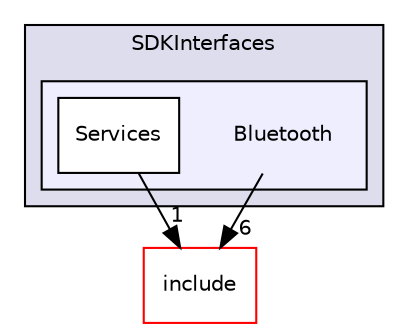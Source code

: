 digraph "/workplace/avs-device-sdk/AVSCommon/SDKInterfaces/test/AVSCommon/SDKInterfaces/Bluetooth" {
  compound=true
  node [ fontsize="10", fontname="Helvetica"];
  edge [ labelfontsize="10", labelfontname="Helvetica"];
  subgraph clusterdir_fd08e2d492364730d424f6256176d09b {
    graph [ bgcolor="#ddddee", pencolor="black", label="SDKInterfaces" fontname="Helvetica", fontsize="10", URL="dir_fd08e2d492364730d424f6256176d09b.html"]
  subgraph clusterdir_0a55921110e9378ddf348f006e3741ff {
    graph [ bgcolor="#eeeeff", pencolor="black", label="" URL="dir_0a55921110e9378ddf348f006e3741ff.html"];
    dir_0a55921110e9378ddf348f006e3741ff [shape=plaintext label="Bluetooth"];
    dir_1c6333314c9ebc1172fcc315222a741c [shape=box label="Services" color="black" fillcolor="white" style="filled" URL="dir_1c6333314c9ebc1172fcc315222a741c.html"];
  }
  }
  dir_17341252d14ec499eb3e1f7903ffcdf5 [shape=box label="include" fillcolor="white" style="filled" color="red" URL="dir_17341252d14ec499eb3e1f7903ffcdf5.html"];
  dir_0a55921110e9378ddf348f006e3741ff->dir_17341252d14ec499eb3e1f7903ffcdf5 [headlabel="6", labeldistance=1.5 headhref="dir_000187_000155.html"];
  dir_1c6333314c9ebc1172fcc315222a741c->dir_17341252d14ec499eb3e1f7903ffcdf5 [headlabel="1", labeldistance=1.5 headhref="dir_000188_000155.html"];
}
